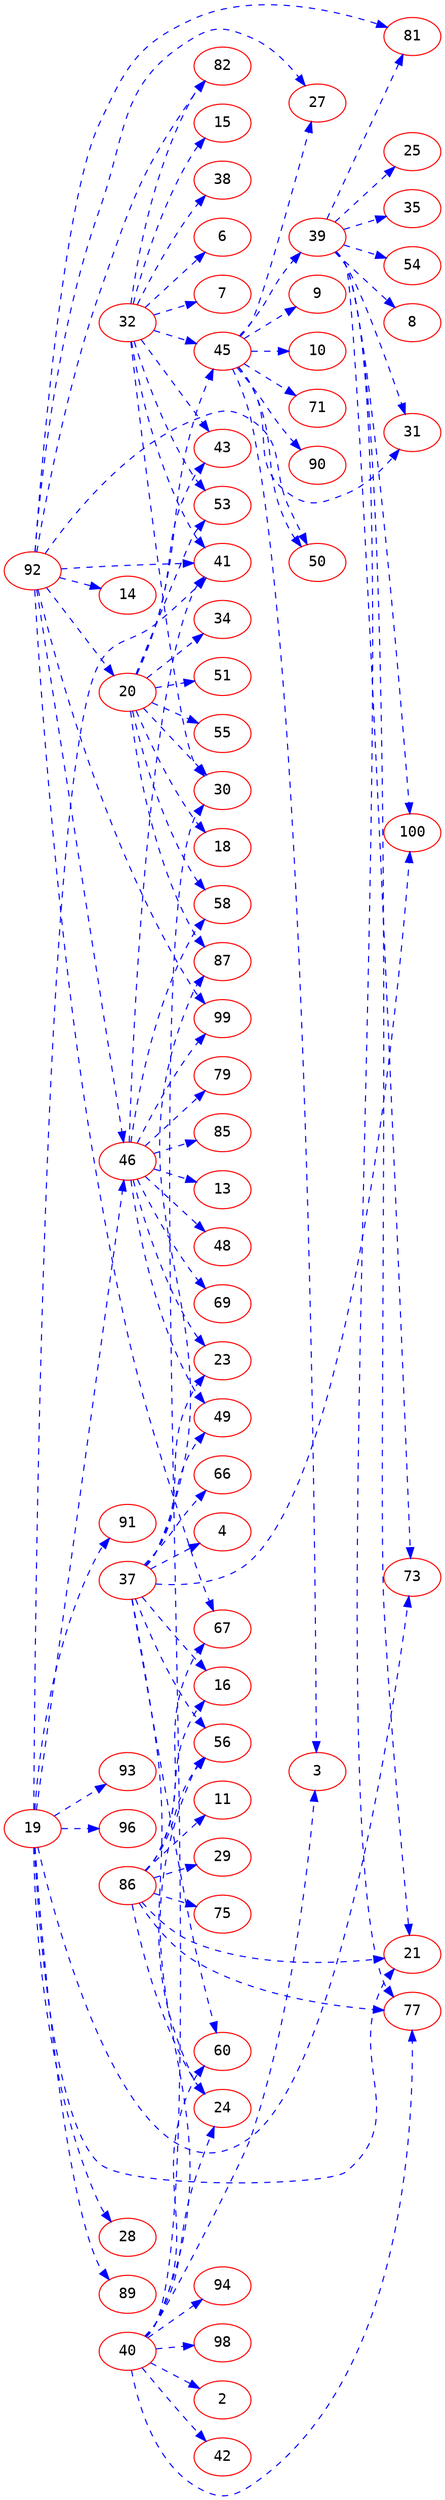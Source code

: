 digraph dumpedGraph {
		node[color=Red,fontname=Courier]
		edge[color=Blue,style=dashed]
		rankdir=LR; //Rank Direction Left to Right
		/*Total Nodes : 11 */
"19"->{"21" "28" "41" "46" "73" "89" "91" "93" "96"}
"20"->{"18" "30" "34" "43" "45" "51" "53" "55" "58" "87"}
"32"->{"6" "7" "15" "30" "38" "41" "43" "45" "53" "82"}
"37"->{"4" "16" "23" "24" "49" "56" "60" "66" "87" "100"}
"39"->{"8" "21" "25" "31" "35" "54" "73" "77" "81" "100"}
"40"->{"2" "3" "24" "30" "42" "56" "60" "77" "94" "98"}
"45"->{"3" "9" "10" "27" "31" "39" "50" "71" "90"}
"46"->{"13" "23" "41" "48" "49" "58" "69" "79" "85" "99"}
"86"->{"11" "16" "21" "24" "29" "56" "67" "75" "77"}
"92"->{"14" "20" "27" "41" "46" "50" "67" "81" "82" "99"}
"100"->{}
}
